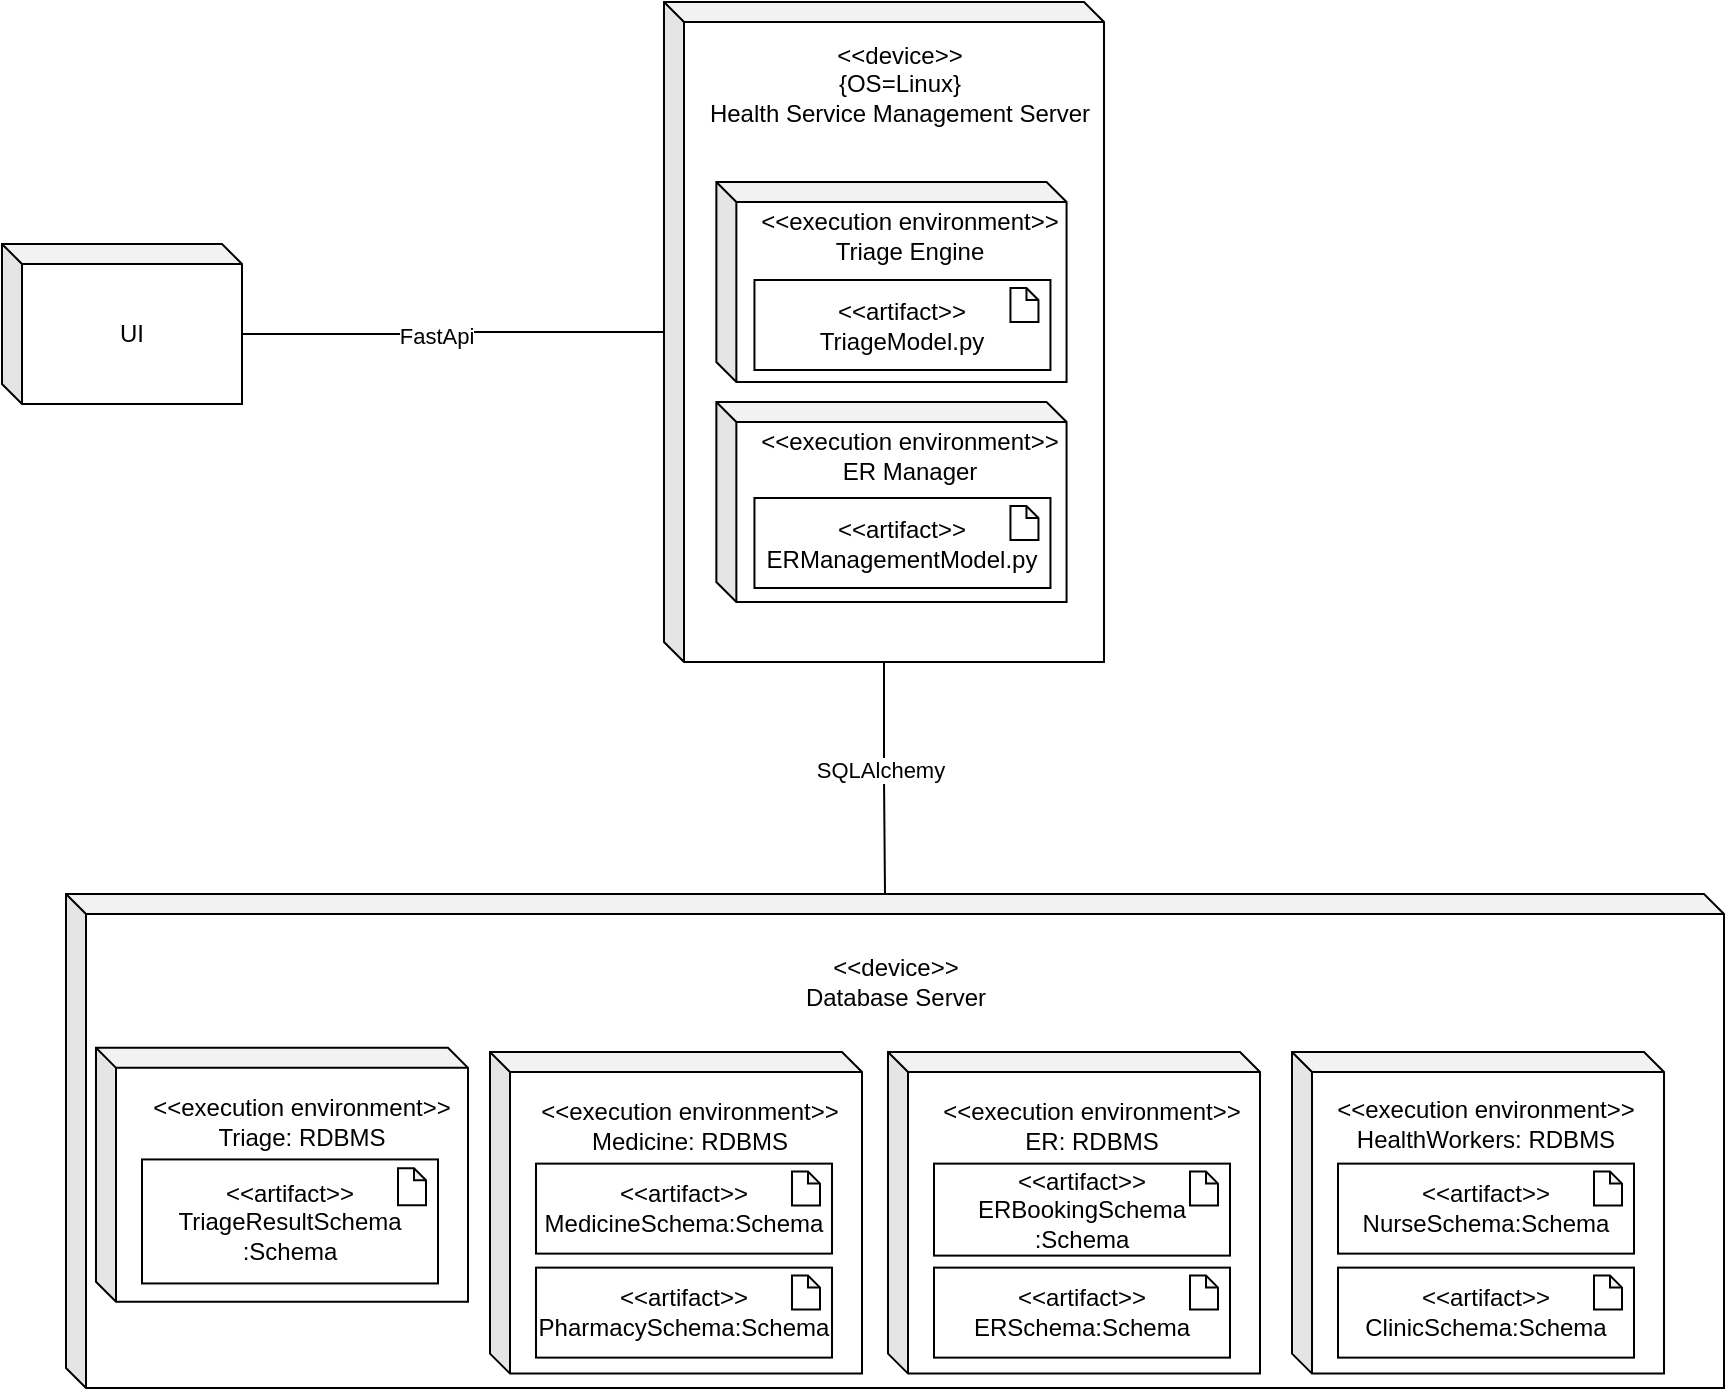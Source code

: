 <mxfile version="22.0.4" type="github">
  <diagram name="Page-1" id="CSsisio0f71AfnMWBgMS">
    <mxGraphModel dx="1687" dy="889" grid="1" gridSize="10" guides="1" tooltips="1" connect="1" arrows="1" fold="1" page="1" pageScale="1" pageWidth="850" pageHeight="1100" math="0" shadow="0">
      <root>
        <mxCell id="0" />
        <mxCell id="1" parent="0" />
        <mxCell id="JhE3Eh3EsiaqxNz8OIDg-1" value="UI" style="shape=cube;whiteSpace=wrap;html=1;boundedLbl=1;backgroundOutline=1;darkOpacity=0.05;darkOpacity2=0.1;size=10;" vertex="1" parent="1">
          <mxGeometry x="150" y="302" width="120" height="80" as="geometry" />
        </mxCell>
        <mxCell id="JhE3Eh3EsiaqxNz8OIDg-4" value="" style="shape=cube;whiteSpace=wrap;html=1;boundedLbl=1;backgroundOutline=1;darkOpacity=0.05;darkOpacity2=0.1;size=10;" vertex="1" parent="1">
          <mxGeometry x="481" y="181" width="220" height="330" as="geometry" />
        </mxCell>
        <mxCell id="JhE3Eh3EsiaqxNz8OIDg-7" style="edgeStyle=orthogonalEdgeStyle;rounded=0;orthogonalLoop=1;jettySize=auto;html=1;entryX=0;entryY=0;entryDx=409.5;entryDy=0;entryPerimeter=0;endArrow=none;endFill=0;" edge="1" parent="1" source="JhE3Eh3EsiaqxNz8OIDg-4" target="JhE3Eh3EsiaqxNz8OIDg-5">
          <mxGeometry relative="1" as="geometry" />
        </mxCell>
        <mxCell id="JhE3Eh3EsiaqxNz8OIDg-8" value="&lt;span class=&quot;JCzEY ZwRhJd&quot;&gt;&lt;/span&gt;" style="edgeLabel;html=1;align=center;verticalAlign=middle;resizable=0;points=[];" vertex="1" connectable="0" parent="JhE3Eh3EsiaqxNz8OIDg-7">
          <mxGeometry x="-0.1" y="1" relative="1" as="geometry">
            <mxPoint as="offset" />
          </mxGeometry>
        </mxCell>
        <mxCell id="JhE3Eh3EsiaqxNz8OIDg-9" value="&lt;span class=&quot;JCzEY ZwRhJd&quot;&gt;SQLAlchemy&lt;/span&gt;" style="edgeLabel;html=1;align=center;verticalAlign=middle;resizable=0;points=[];" vertex="1" connectable="0" parent="JhE3Eh3EsiaqxNz8OIDg-7">
          <mxGeometry x="-0.071" y="-2" relative="1" as="geometry">
            <mxPoint as="offset" />
          </mxGeometry>
        </mxCell>
        <mxCell id="JhE3Eh3EsiaqxNz8OIDg-11" value="&lt;div&gt;&amp;lt;&amp;lt;device&amp;gt;&amp;gt;&lt;/div&gt;&lt;div&gt;{OS=Linux}&lt;/div&gt;&lt;div&gt;&lt;div&gt;Health Service Management Server&lt;/div&gt;&lt;/div&gt;" style="text;html=1;strokeColor=none;fillColor=none;align=center;verticalAlign=middle;whiteSpace=wrap;rounded=0;" vertex="1" parent="1">
          <mxGeometry x="499" y="207" width="200" height="30" as="geometry" />
        </mxCell>
        <mxCell id="JhE3Eh3EsiaqxNz8OIDg-15" style="edgeStyle=orthogonalEdgeStyle;rounded=0;orthogonalLoop=1;jettySize=auto;html=1;entryX=0;entryY=0;entryDx=120.0;entryDy=45;entryPerimeter=0;endArrow=none;endFill=0;" edge="1" parent="1" source="JhE3Eh3EsiaqxNz8OIDg-4" target="JhE3Eh3EsiaqxNz8OIDg-1">
          <mxGeometry relative="1" as="geometry">
            <mxPoint x="270" y="285" as="targetPoint" />
          </mxGeometry>
        </mxCell>
        <mxCell id="JhE3Eh3EsiaqxNz8OIDg-16" value="FastApi" style="edgeLabel;html=1;align=center;verticalAlign=middle;resizable=0;points=[];" vertex="1" connectable="0" parent="JhE3Eh3EsiaqxNz8OIDg-15">
          <mxGeometry x="0.083" y="1" relative="1" as="geometry">
            <mxPoint as="offset" />
          </mxGeometry>
        </mxCell>
        <mxCell id="JhE3Eh3EsiaqxNz8OIDg-19" value="" style="group" vertex="1" connectable="0" parent="1">
          <mxGeometry x="501" y="271" width="206" height="100" as="geometry" />
        </mxCell>
        <mxCell id="JhE3Eh3EsiaqxNz8OIDg-3" value="" style="shape=cube;whiteSpace=wrap;html=1;boundedLbl=1;backgroundOutline=1;darkOpacity=0.05;darkOpacity2=0.1;size=10;" vertex="1" parent="JhE3Eh3EsiaqxNz8OIDg-19">
          <mxGeometry x="6.18" width="175.1" height="100" as="geometry" />
        </mxCell>
        <mxCell id="JhE3Eh3EsiaqxNz8OIDg-17" value="&lt;div&gt;&amp;lt;&amp;lt;execution environment&amp;gt;&amp;gt;&lt;/div&gt;&lt;div&gt;Triage Engine&lt;br&gt;&lt;/div&gt;" style="text;html=1;strokeColor=none;fillColor=none;align=center;verticalAlign=middle;whiteSpace=wrap;rounded=0;" vertex="1" parent="JhE3Eh3EsiaqxNz8OIDg-19">
          <mxGeometry y="12" width="206" height="30" as="geometry" />
        </mxCell>
        <mxCell id="JhE3Eh3EsiaqxNz8OIDg-55" value="&lt;div&gt;&amp;lt;&amp;lt;artifact&amp;gt;&amp;gt;&lt;/div&gt;&lt;div&gt;TriageModel.py&lt;br&gt;&lt;/div&gt;" style="rounded=0;whiteSpace=wrap;html=1;" vertex="1" parent="JhE3Eh3EsiaqxNz8OIDg-19">
          <mxGeometry x="25.23" y="49" width="148" height="45" as="geometry" />
        </mxCell>
        <mxCell id="JhE3Eh3EsiaqxNz8OIDg-54" value="" style="group" vertex="1" connectable="0" parent="JhE3Eh3EsiaqxNz8OIDg-19">
          <mxGeometry x="14.23" y="49" width="159" height="45" as="geometry" />
        </mxCell>
        <mxCell id="JhE3Eh3EsiaqxNz8OIDg-56" value="" style="shape=note;whiteSpace=wrap;html=1;backgroundOutline=1;darkOpacity=0.05;size=6;" vertex="1" parent="JhE3Eh3EsiaqxNz8OIDg-54">
          <mxGeometry x="139" y="4" width="14" height="17" as="geometry" />
        </mxCell>
        <mxCell id="JhE3Eh3EsiaqxNz8OIDg-38" value="" style="group" vertex="1" connectable="0" parent="1">
          <mxGeometry x="501" y="381" width="206" height="164" as="geometry" />
        </mxCell>
        <mxCell id="JhE3Eh3EsiaqxNz8OIDg-39" value="" style="shape=cube;whiteSpace=wrap;html=1;boundedLbl=1;backgroundOutline=1;darkOpacity=0.05;darkOpacity2=0.1;size=10;" vertex="1" parent="JhE3Eh3EsiaqxNz8OIDg-38">
          <mxGeometry x="6.18" width="175.1" height="100" as="geometry" />
        </mxCell>
        <mxCell id="JhE3Eh3EsiaqxNz8OIDg-40" value="&lt;div&gt;&amp;lt;&amp;lt;execution environment&amp;gt;&amp;gt;&lt;/div&gt;&lt;div&gt;ER Manager&lt;br&gt;&lt;/div&gt;" style="text;html=1;strokeColor=none;fillColor=none;align=center;verticalAlign=middle;whiteSpace=wrap;rounded=0;" vertex="1" parent="JhE3Eh3EsiaqxNz8OIDg-38">
          <mxGeometry y="12" width="206" height="30" as="geometry" />
        </mxCell>
        <mxCell id="JhE3Eh3EsiaqxNz8OIDg-53" value="" style="group" vertex="1" connectable="0" parent="JhE3Eh3EsiaqxNz8OIDg-38">
          <mxGeometry x="14.23" y="48" width="159" height="45" as="geometry" />
        </mxCell>
        <mxCell id="JhE3Eh3EsiaqxNz8OIDg-48" value="&lt;div&gt;&amp;lt;&amp;lt;artifact&amp;gt;&amp;gt;&lt;/div&gt;&lt;div&gt;ERManagementModel.py&lt;br&gt;&lt;/div&gt;" style="rounded=0;whiteSpace=wrap;html=1;" vertex="1" parent="JhE3Eh3EsiaqxNz8OIDg-53">
          <mxGeometry x="11" width="148" height="45" as="geometry" />
        </mxCell>
        <mxCell id="JhE3Eh3EsiaqxNz8OIDg-49" value="" style="shape=note;whiteSpace=wrap;html=1;backgroundOutline=1;darkOpacity=0.05;size=6;" vertex="1" parent="JhE3Eh3EsiaqxNz8OIDg-53">
          <mxGeometry x="139" y="4" width="14" height="17" as="geometry" />
        </mxCell>
        <mxCell id="JhE3Eh3EsiaqxNz8OIDg-143" value="" style="group" vertex="1" connectable="0" parent="1">
          <mxGeometry x="182" y="627" width="829" height="247" as="geometry" />
        </mxCell>
        <mxCell id="JhE3Eh3EsiaqxNz8OIDg-5" value="" style="shape=cube;whiteSpace=wrap;html=1;boundedLbl=1;backgroundOutline=1;darkOpacity=0.05;darkOpacity2=0.1;size=10;" vertex="1" parent="JhE3Eh3EsiaqxNz8OIDg-143">
          <mxGeometry width="829" height="247" as="geometry" />
        </mxCell>
        <mxCell id="JhE3Eh3EsiaqxNz8OIDg-12" value="&lt;div&gt;&amp;lt;&amp;lt;device&amp;gt;&amp;gt;&lt;/div&gt;&lt;div&gt;Database Server&lt;/div&gt;" style="text;html=1;strokeColor=none;fillColor=none;align=center;verticalAlign=middle;whiteSpace=wrap;rounded=0;" vertex="1" parent="JhE3Eh3EsiaqxNz8OIDg-143">
          <mxGeometry x="314.5" y="20.995" width="200" height="46.312" as="geometry" />
        </mxCell>
        <mxCell id="JhE3Eh3EsiaqxNz8OIDg-142" value="" style="group" vertex="1" connectable="0" parent="JhE3Eh3EsiaqxNz8OIDg-143">
          <mxGeometry x="610" y="79" width="200" height="160.81" as="geometry" />
        </mxCell>
        <mxCell id="JhE3Eh3EsiaqxNz8OIDg-13" value="" style="shape=cube;whiteSpace=wrap;html=1;boundedLbl=1;backgroundOutline=1;darkOpacity=0.05;darkOpacity2=0.1;size=10;" vertex="1" parent="JhE3Eh3EsiaqxNz8OIDg-142">
          <mxGeometry x="3" width="186" height="160.81" as="geometry" />
        </mxCell>
        <mxCell id="JhE3Eh3EsiaqxNz8OIDg-46" value="&lt;div&gt;&amp;lt;&amp;lt;execution environment&amp;gt;&amp;gt;&lt;/div&gt;&lt;div&gt;HealthWorkers: RDBMS&lt;br&gt;&lt;/div&gt;" style="text;html=1;strokeColor=none;fillColor=none;align=center;verticalAlign=middle;whiteSpace=wrap;rounded=0;" vertex="1" parent="JhE3Eh3EsiaqxNz8OIDg-142">
          <mxGeometry y="12.495" width="200" height="46.312" as="geometry" />
        </mxCell>
        <mxCell id="JhE3Eh3EsiaqxNz8OIDg-61" value="" style="group" vertex="1" connectable="0" parent="JhE3Eh3EsiaqxNz8OIDg-142">
          <mxGeometry x="26" y="55.81" width="148" height="45" as="geometry" />
        </mxCell>
        <mxCell id="JhE3Eh3EsiaqxNz8OIDg-58" value="&lt;div&gt;&amp;lt;&amp;lt;artifact&amp;gt;&amp;gt;&lt;/div&gt;&lt;div&gt;NurseSchema:Schema&lt;br&gt;&lt;/div&gt;" style="rounded=0;whiteSpace=wrap;html=1;" vertex="1" parent="JhE3Eh3EsiaqxNz8OIDg-61">
          <mxGeometry width="148" height="45" as="geometry" />
        </mxCell>
        <mxCell id="JhE3Eh3EsiaqxNz8OIDg-59" value="" style="shape=note;whiteSpace=wrap;html=1;backgroundOutline=1;darkOpacity=0.05;size=6;" vertex="1" parent="JhE3Eh3EsiaqxNz8OIDg-61">
          <mxGeometry x="128" y="4" width="14" height="17" as="geometry" />
        </mxCell>
        <mxCell id="JhE3Eh3EsiaqxNz8OIDg-66" value="" style="group" vertex="1" connectable="0" parent="JhE3Eh3EsiaqxNz8OIDg-142">
          <mxGeometry x="26" y="107.81" width="148" height="45" as="geometry" />
        </mxCell>
        <mxCell id="JhE3Eh3EsiaqxNz8OIDg-69" value="" style="group;movable=1;resizable=1;rotatable=1;deletable=1;editable=1;locked=0;connectable=1;" vertex="1" connectable="0" parent="JhE3Eh3EsiaqxNz8OIDg-66">
          <mxGeometry width="148" height="45" as="geometry" />
        </mxCell>
        <mxCell id="JhE3Eh3EsiaqxNz8OIDg-67" value="&lt;div&gt;&amp;lt;&amp;lt;artifact&amp;gt;&amp;gt;&lt;/div&gt;&lt;div&gt;ClinicSchema:Schema&lt;br&gt;&lt;/div&gt;" style="rounded=0;whiteSpace=wrap;html=1;" vertex="1" parent="JhE3Eh3EsiaqxNz8OIDg-69">
          <mxGeometry width="148" height="45" as="geometry" />
        </mxCell>
        <mxCell id="JhE3Eh3EsiaqxNz8OIDg-68" value="" style="shape=note;whiteSpace=wrap;html=1;backgroundOutline=1;darkOpacity=0.05;size=6;" vertex="1" parent="JhE3Eh3EsiaqxNz8OIDg-69">
          <mxGeometry x="128" y="4" width="14" height="17" as="geometry" />
        </mxCell>
        <mxCell id="JhE3Eh3EsiaqxNz8OIDg-130" value="" style="group" vertex="1" connectable="0" parent="JhE3Eh3EsiaqxNz8OIDg-142">
          <mxGeometry x="-200" width="203" height="160.81" as="geometry" />
        </mxCell>
        <mxCell id="JhE3Eh3EsiaqxNz8OIDg-131" value="" style="shape=cube;whiteSpace=wrap;html=1;boundedLbl=1;backgroundOutline=1;darkOpacity=0.05;darkOpacity2=0.1;size=10;" vertex="1" parent="JhE3Eh3EsiaqxNz8OIDg-130">
          <mxGeometry x="1" width="186" height="160.81" as="geometry" />
        </mxCell>
        <mxCell id="JhE3Eh3EsiaqxNz8OIDg-132" value="&lt;div&gt;&amp;lt;&amp;lt;execution environment&amp;gt;&amp;gt;&lt;/div&gt;&lt;div&gt;ER: RDBMS&lt;br&gt;&lt;/div&gt;" style="text;html=1;strokeColor=none;fillColor=none;align=center;verticalAlign=middle;whiteSpace=wrap;rounded=0;" vertex="1" parent="JhE3Eh3EsiaqxNz8OIDg-130">
          <mxGeometry x="3" y="13.805" width="200" height="46.312" as="geometry" />
        </mxCell>
        <mxCell id="JhE3Eh3EsiaqxNz8OIDg-133" value="" style="group" vertex="1" connectable="0" parent="JhE3Eh3EsiaqxNz8OIDg-130">
          <mxGeometry x="24" y="55.81" width="148" height="46" as="geometry" />
        </mxCell>
        <mxCell id="JhE3Eh3EsiaqxNz8OIDg-134" value="&lt;div&gt;&amp;lt;&amp;lt;artifact&amp;gt;&amp;gt;&lt;/div&gt;&lt;div&gt;ERBookingSchema&lt;/div&gt;&lt;div&gt;:Schema&lt;br&gt;&lt;/div&gt;" style="rounded=0;whiteSpace=wrap;html=1;" vertex="1" parent="JhE3Eh3EsiaqxNz8OIDg-133">
          <mxGeometry width="148" height="46" as="geometry" />
        </mxCell>
        <mxCell id="JhE3Eh3EsiaqxNz8OIDg-135" value="" style="shape=note;whiteSpace=wrap;html=1;backgroundOutline=1;darkOpacity=0.05;size=6;" vertex="1" parent="JhE3Eh3EsiaqxNz8OIDg-133">
          <mxGeometry x="128" y="4" width="14" height="17" as="geometry" />
        </mxCell>
        <mxCell id="JhE3Eh3EsiaqxNz8OIDg-136" value="" style="group" vertex="1" connectable="0" parent="JhE3Eh3EsiaqxNz8OIDg-130">
          <mxGeometry x="24" y="107.81" width="148" height="45" as="geometry" />
        </mxCell>
        <mxCell id="JhE3Eh3EsiaqxNz8OIDg-137" value="" style="group;movable=1;resizable=1;rotatable=1;deletable=1;editable=1;locked=0;connectable=1;" vertex="1" connectable="0" parent="JhE3Eh3EsiaqxNz8OIDg-136">
          <mxGeometry width="148" height="45" as="geometry" />
        </mxCell>
        <mxCell id="JhE3Eh3EsiaqxNz8OIDg-138" value="&lt;div&gt;&amp;lt;&amp;lt;artifact&amp;gt;&amp;gt;&lt;/div&gt;&lt;div&gt;ERSchema:Schema&lt;br&gt;&lt;/div&gt;" style="rounded=0;whiteSpace=wrap;html=1;" vertex="1" parent="JhE3Eh3EsiaqxNz8OIDg-137">
          <mxGeometry width="148" height="45" as="geometry" />
        </mxCell>
        <mxCell id="JhE3Eh3EsiaqxNz8OIDg-139" value="" style="shape=note;whiteSpace=wrap;html=1;backgroundOutline=1;darkOpacity=0.05;size=6;" vertex="1" parent="JhE3Eh3EsiaqxNz8OIDg-137">
          <mxGeometry x="128" y="4" width="14" height="17" as="geometry" />
        </mxCell>
        <mxCell id="JhE3Eh3EsiaqxNz8OIDg-92" value="" style="group" vertex="1" connectable="0" parent="JhE3Eh3EsiaqxNz8OIDg-130">
          <mxGeometry x="-203" y="5.684e-14" width="203" height="160.81" as="geometry" />
        </mxCell>
        <mxCell id="JhE3Eh3EsiaqxNz8OIDg-93" value="" style="shape=cube;whiteSpace=wrap;html=1;boundedLbl=1;backgroundOutline=1;darkOpacity=0.05;darkOpacity2=0.1;size=10;" vertex="1" parent="JhE3Eh3EsiaqxNz8OIDg-92">
          <mxGeometry x="5" width="186" height="160.81" as="geometry" />
        </mxCell>
        <mxCell id="JhE3Eh3EsiaqxNz8OIDg-94" value="&lt;div&gt;&amp;lt;&amp;lt;execution environment&amp;gt;&amp;gt;&lt;/div&gt;&lt;div&gt;Medicine: RDBMS&lt;br&gt;&lt;/div&gt;" style="text;html=1;strokeColor=none;fillColor=none;align=center;verticalAlign=middle;whiteSpace=wrap;rounded=0;" vertex="1" parent="JhE3Eh3EsiaqxNz8OIDg-92">
          <mxGeometry x="5" y="13.805" width="200" height="46.312" as="geometry" />
        </mxCell>
        <mxCell id="JhE3Eh3EsiaqxNz8OIDg-95" value="" style="group" vertex="1" connectable="0" parent="JhE3Eh3EsiaqxNz8OIDg-92">
          <mxGeometry x="28" y="55.81" width="148" height="45" as="geometry" />
        </mxCell>
        <mxCell id="JhE3Eh3EsiaqxNz8OIDg-96" value="&lt;div&gt;&amp;lt;&amp;lt;artifact&amp;gt;&amp;gt;&lt;/div&gt;&lt;div&gt;MedicineSchema:Schema&lt;br&gt;&lt;/div&gt;" style="rounded=0;whiteSpace=wrap;html=1;" vertex="1" parent="JhE3Eh3EsiaqxNz8OIDg-95">
          <mxGeometry width="148" height="45" as="geometry" />
        </mxCell>
        <mxCell id="JhE3Eh3EsiaqxNz8OIDg-97" value="" style="shape=note;whiteSpace=wrap;html=1;backgroundOutline=1;darkOpacity=0.05;size=6;" vertex="1" parent="JhE3Eh3EsiaqxNz8OIDg-95">
          <mxGeometry x="128" y="4" width="14" height="17" as="geometry" />
        </mxCell>
        <mxCell id="JhE3Eh3EsiaqxNz8OIDg-98" value="" style="group" vertex="1" connectable="0" parent="JhE3Eh3EsiaqxNz8OIDg-92">
          <mxGeometry x="28" y="107.81" width="148" height="45" as="geometry" />
        </mxCell>
        <mxCell id="JhE3Eh3EsiaqxNz8OIDg-99" value="" style="group;movable=1;resizable=1;rotatable=1;deletable=1;editable=1;locked=0;connectable=1;" vertex="1" connectable="0" parent="JhE3Eh3EsiaqxNz8OIDg-98">
          <mxGeometry width="148" height="45" as="geometry" />
        </mxCell>
        <mxCell id="JhE3Eh3EsiaqxNz8OIDg-100" value="&lt;div&gt;&amp;lt;&amp;lt;artifact&amp;gt;&amp;gt;&lt;/div&gt;&lt;div&gt;PharmacySchema:Schema&lt;br&gt;&lt;/div&gt;" style="rounded=0;whiteSpace=wrap;html=1;" vertex="1" parent="JhE3Eh3EsiaqxNz8OIDg-99">
          <mxGeometry width="148" height="45" as="geometry" />
        </mxCell>
        <mxCell id="JhE3Eh3EsiaqxNz8OIDg-101" value="" style="shape=note;whiteSpace=wrap;html=1;backgroundOutline=1;darkOpacity=0.05;size=6;" vertex="1" parent="JhE3Eh3EsiaqxNz8OIDg-99">
          <mxGeometry x="128" y="4" width="14" height="17" as="geometry" />
        </mxCell>
        <mxCell id="JhE3Eh3EsiaqxNz8OIDg-112" value="" style="group" vertex="1" connectable="0" parent="JhE3Eh3EsiaqxNz8OIDg-92">
          <mxGeometry x="-192" y="-2.09" width="203" height="160.81" as="geometry" />
        </mxCell>
        <mxCell id="JhE3Eh3EsiaqxNz8OIDg-113" value="" style="shape=cube;whiteSpace=wrap;html=1;boundedLbl=1;backgroundOutline=1;darkOpacity=0.05;darkOpacity2=0.1;size=10;" vertex="1" parent="JhE3Eh3EsiaqxNz8OIDg-112">
          <mxGeometry width="186" height="127" as="geometry" />
        </mxCell>
        <mxCell id="JhE3Eh3EsiaqxNz8OIDg-114" value="&lt;div&gt;&amp;lt;&amp;lt;execution environment&amp;gt;&amp;gt;&lt;/div&gt;&lt;div&gt;Triage: RDBMS&lt;br&gt;&lt;/div&gt;" style="text;html=1;strokeColor=none;fillColor=none;align=center;verticalAlign=middle;whiteSpace=wrap;rounded=0;" vertex="1" parent="JhE3Eh3EsiaqxNz8OIDg-112">
          <mxGeometry x="3" y="13.805" width="200" height="46.312" as="geometry" />
        </mxCell>
        <mxCell id="JhE3Eh3EsiaqxNz8OIDg-115" value="" style="group" vertex="1" connectable="0" parent="JhE3Eh3EsiaqxNz8OIDg-112">
          <mxGeometry x="23" y="55.81" width="148" height="62" as="geometry" />
        </mxCell>
        <mxCell id="JhE3Eh3EsiaqxNz8OIDg-116" value="&lt;div&gt;&amp;lt;&amp;lt;artifact&amp;gt;&amp;gt;&lt;/div&gt;&lt;div&gt;TriageResultSchema&lt;/div&gt;&lt;div&gt;:Schema&lt;br&gt;&lt;/div&gt;" style="rounded=0;whiteSpace=wrap;html=1;" vertex="1" parent="JhE3Eh3EsiaqxNz8OIDg-115">
          <mxGeometry width="148" height="62" as="geometry" />
        </mxCell>
        <mxCell id="JhE3Eh3EsiaqxNz8OIDg-117" value="" style="shape=note;whiteSpace=wrap;html=1;backgroundOutline=1;darkOpacity=0.05;size=6;" vertex="1" parent="JhE3Eh3EsiaqxNz8OIDg-115">
          <mxGeometry x="128" y="4.372" width="14" height="18.583" as="geometry" />
        </mxCell>
        <mxCell id="JhE3Eh3EsiaqxNz8OIDg-118" value="" style="group" vertex="1" connectable="0" parent="JhE3Eh3EsiaqxNz8OIDg-112">
          <mxGeometry x="23" y="107.81" width="148" height="45" as="geometry" />
        </mxCell>
      </root>
    </mxGraphModel>
  </diagram>
</mxfile>
